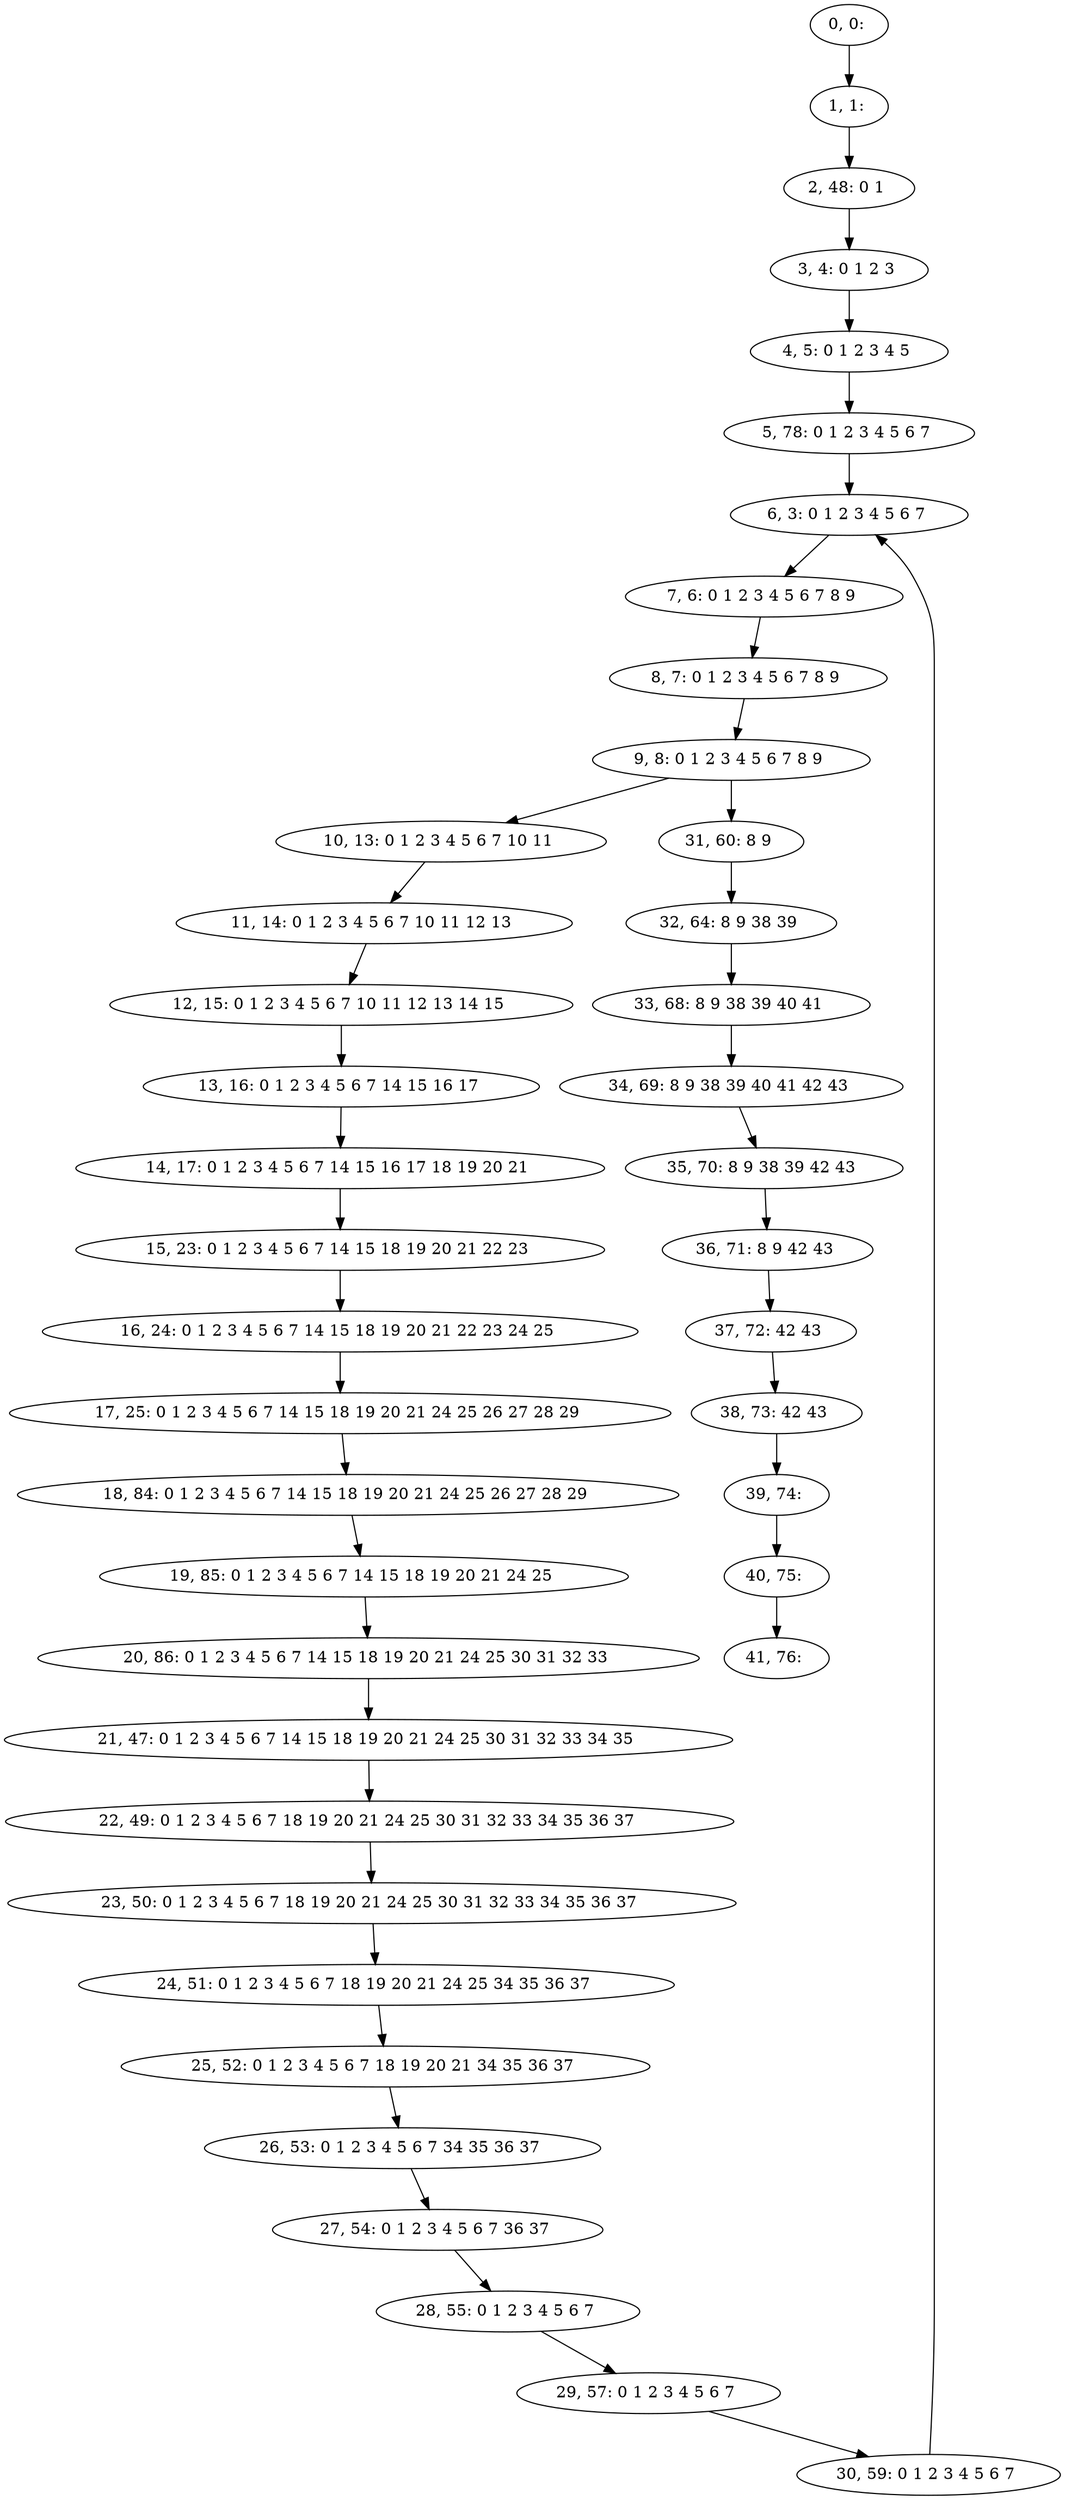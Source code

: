 digraph G {
0[label="0, 0: "];
1[label="1, 1: "];
2[label="2, 48: 0 1 "];
3[label="3, 4: 0 1 2 3 "];
4[label="4, 5: 0 1 2 3 4 5 "];
5[label="5, 78: 0 1 2 3 4 5 6 7 "];
6[label="6, 3: 0 1 2 3 4 5 6 7 "];
7[label="7, 6: 0 1 2 3 4 5 6 7 8 9 "];
8[label="8, 7: 0 1 2 3 4 5 6 7 8 9 "];
9[label="9, 8: 0 1 2 3 4 5 6 7 8 9 "];
10[label="10, 13: 0 1 2 3 4 5 6 7 10 11 "];
11[label="11, 14: 0 1 2 3 4 5 6 7 10 11 12 13 "];
12[label="12, 15: 0 1 2 3 4 5 6 7 10 11 12 13 14 15 "];
13[label="13, 16: 0 1 2 3 4 5 6 7 14 15 16 17 "];
14[label="14, 17: 0 1 2 3 4 5 6 7 14 15 16 17 18 19 20 21 "];
15[label="15, 23: 0 1 2 3 4 5 6 7 14 15 18 19 20 21 22 23 "];
16[label="16, 24: 0 1 2 3 4 5 6 7 14 15 18 19 20 21 22 23 24 25 "];
17[label="17, 25: 0 1 2 3 4 5 6 7 14 15 18 19 20 21 24 25 26 27 28 29 "];
18[label="18, 84: 0 1 2 3 4 5 6 7 14 15 18 19 20 21 24 25 26 27 28 29 "];
19[label="19, 85: 0 1 2 3 4 5 6 7 14 15 18 19 20 21 24 25 "];
20[label="20, 86: 0 1 2 3 4 5 6 7 14 15 18 19 20 21 24 25 30 31 32 33 "];
21[label="21, 47: 0 1 2 3 4 5 6 7 14 15 18 19 20 21 24 25 30 31 32 33 34 35 "];
22[label="22, 49: 0 1 2 3 4 5 6 7 18 19 20 21 24 25 30 31 32 33 34 35 36 37 "];
23[label="23, 50: 0 1 2 3 4 5 6 7 18 19 20 21 24 25 30 31 32 33 34 35 36 37 "];
24[label="24, 51: 0 1 2 3 4 5 6 7 18 19 20 21 24 25 34 35 36 37 "];
25[label="25, 52: 0 1 2 3 4 5 6 7 18 19 20 21 34 35 36 37 "];
26[label="26, 53: 0 1 2 3 4 5 6 7 34 35 36 37 "];
27[label="27, 54: 0 1 2 3 4 5 6 7 36 37 "];
28[label="28, 55: 0 1 2 3 4 5 6 7 "];
29[label="29, 57: 0 1 2 3 4 5 6 7 "];
30[label="30, 59: 0 1 2 3 4 5 6 7 "];
31[label="31, 60: 8 9 "];
32[label="32, 64: 8 9 38 39 "];
33[label="33, 68: 8 9 38 39 40 41 "];
34[label="34, 69: 8 9 38 39 40 41 42 43 "];
35[label="35, 70: 8 9 38 39 42 43 "];
36[label="36, 71: 8 9 42 43 "];
37[label="37, 72: 42 43 "];
38[label="38, 73: 42 43 "];
39[label="39, 74: "];
40[label="40, 75: "];
41[label="41, 76: "];
0->1 ;
1->2 ;
2->3 ;
3->4 ;
4->5 ;
5->6 ;
6->7 ;
7->8 ;
8->9 ;
9->10 ;
9->31 ;
10->11 ;
11->12 ;
12->13 ;
13->14 ;
14->15 ;
15->16 ;
16->17 ;
17->18 ;
18->19 ;
19->20 ;
20->21 ;
21->22 ;
22->23 ;
23->24 ;
24->25 ;
25->26 ;
26->27 ;
27->28 ;
28->29 ;
29->30 ;
30->6 ;
31->32 ;
32->33 ;
33->34 ;
34->35 ;
35->36 ;
36->37 ;
37->38 ;
38->39 ;
39->40 ;
40->41 ;
}
